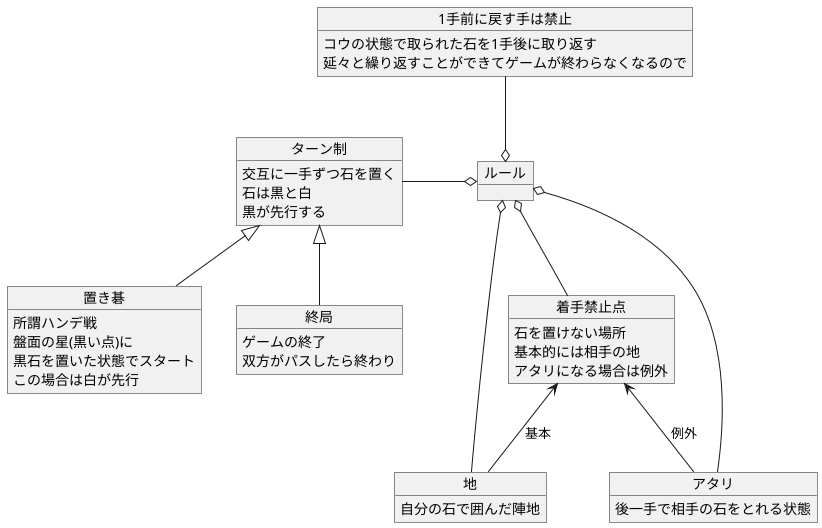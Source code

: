 @startuml

object ルール

object ターン制 {
  交互に一手ずつ石を置く
  石は黒と白
  黒が先行する
}
object 置き碁 {
  所謂ハンデ戦
  盤面の星(黒い点)に
  黒石を置いた状態でスタート
  この場合は白が先行
}
object 終局 {
  ゲームの終了
  双方がパスしたら終わり
}

object 地 {
  自分の石で囲んだ陣地
}
object 着手禁止点 {
  石を置けない場所
  基本的には相手の地
  アタリになる場合は例外
}
object アタリ {
  後一手で相手の石をとれる状態
}
object 1手前に戻す手は禁止 {
  コウの状態で取られた石を1手後に取り返す
  延々と繰り返すことができてゲームが終わらなくなるので
}

ルール o-l- ターン制
ルール o-u- 地
ルール o-d- 着手禁止点
ルール o-u- 1手前に戻す手は禁止
ルール o- アタリ
着手禁止点 <-- 地 : 基本
着手禁止点 <-d- アタリ : 例外
ターン制 <|-- 置き碁
ターン制 <|-- 終局

@enduml